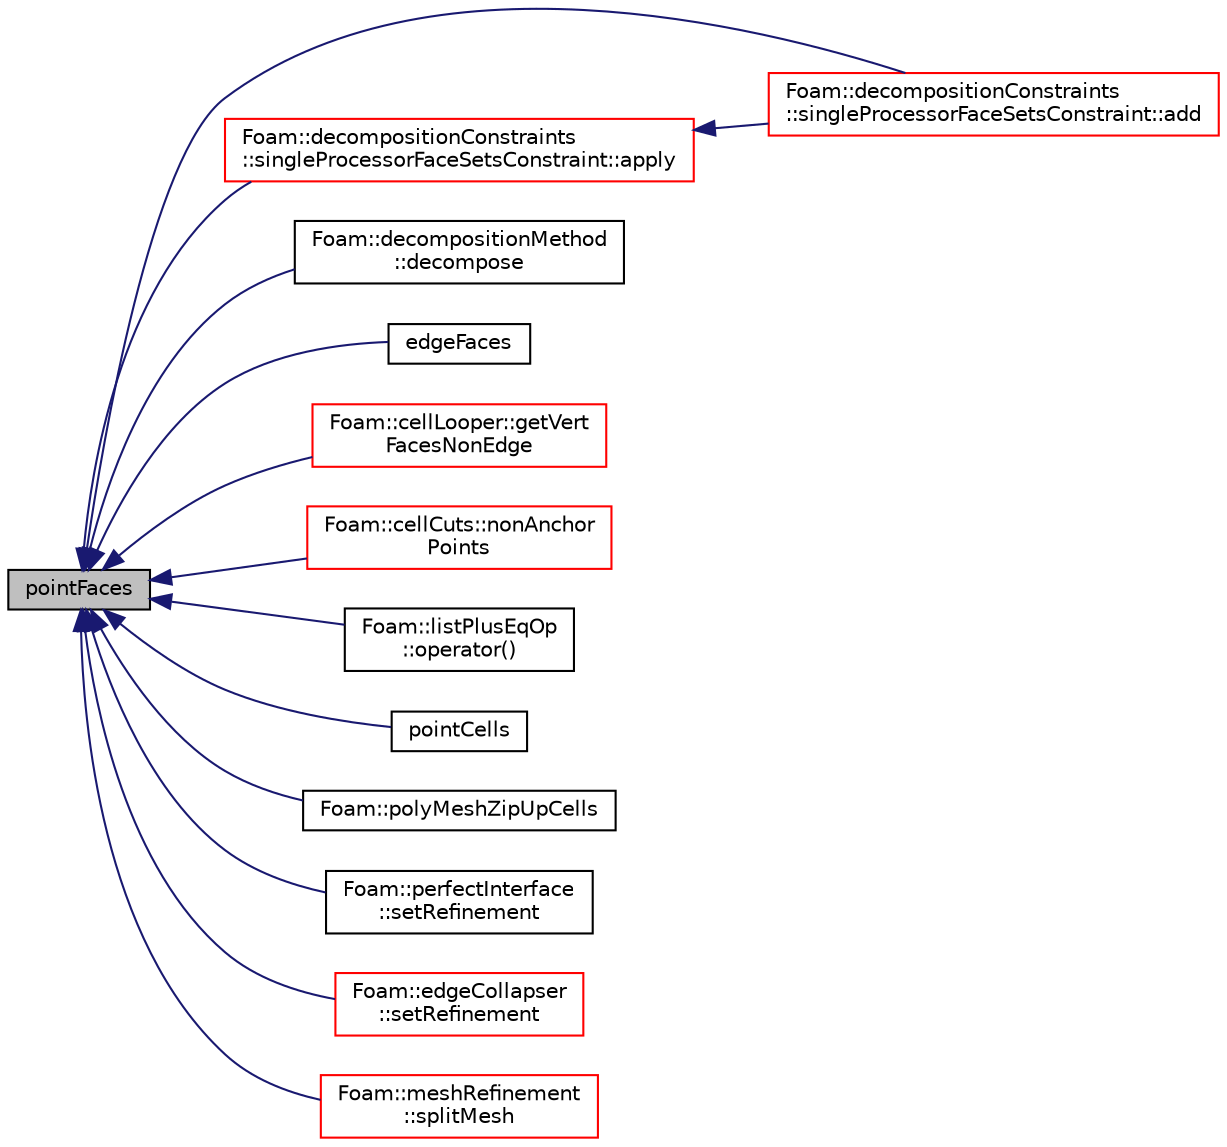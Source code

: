 digraph "pointFaces"
{
  bgcolor="transparent";
  edge [fontname="Helvetica",fontsize="10",labelfontname="Helvetica",labelfontsize="10"];
  node [fontname="Helvetica",fontsize="10",shape=record];
  rankdir="LR";
  Node30359 [label="pointFaces",height=0.2,width=0.4,color="black", fillcolor="grey75", style="filled", fontcolor="black"];
  Node30359 -> Node30360 [dir="back",color="midnightblue",fontsize="10",style="solid",fontname="Helvetica"];
  Node30360 [label="Foam::decompositionConstraints\l::singleProcessorFaceSetsConstraint::add",height=0.2,width=0.4,color="red",URL="$a29945.html#a7eb9dd70c4d20347b6ad9132139e6cd2",tooltip="Add my constraints to list of constraints. "];
  Node30359 -> Node30363 [dir="back",color="midnightblue",fontsize="10",style="solid",fontname="Helvetica"];
  Node30363 [label="Foam::decompositionConstraints\l::singleProcessorFaceSetsConstraint::apply",height=0.2,width=0.4,color="red",URL="$a29945.html#a37f5f686855452b8a05bb30a3eef55fc",tooltip="Apply any additional post-decomposition constraints. "];
  Node30363 -> Node30360 [dir="back",color="midnightblue",fontsize="10",style="solid",fontname="Helvetica"];
  Node30359 -> Node30364 [dir="back",color="midnightblue",fontsize="10",style="solid",fontname="Helvetica"];
  Node30364 [label="Foam::decompositionMethod\l::decompose",height=0.2,width=0.4,color="black",URL="$a29949.html#a9e5348f6d62778dc2721d9646d92c3d2"];
  Node30359 -> Node30365 [dir="back",color="midnightblue",fontsize="10",style="solid",fontname="Helvetica"];
  Node30365 [label="edgeFaces",height=0.2,width=0.4,color="black",URL="$a28685.html#ad873263059fd0b4758b0994795a01f0f",tooltip="edgeFaces using pointFaces, edges, pointEdges "];
  Node30359 -> Node30366 [dir="back",color="midnightblue",fontsize="10",style="solid",fontname="Helvetica"];
  Node30366 [label="Foam::cellLooper::getVert\lFacesNonEdge",height=0.2,width=0.4,color="red",URL="$a22217.html#ad48a4f0cff437552d951a210e548feff",tooltip="Get faces (on cell) connected to vertI which are not using edgeI. "];
  Node30359 -> Node30369 [dir="back",color="midnightblue",fontsize="10",style="solid",fontname="Helvetica"];
  Node30369 [label="Foam::cellCuts::nonAnchor\lPoints",height=0.2,width=0.4,color="red",URL="$a22213.html#a99cdc1288c329f2654ead522706957a6",tooltip="Invert anchor point selection. "];
  Node30359 -> Node30378 [dir="back",color="midnightblue",fontsize="10",style="solid",fontname="Helvetica"];
  Node30378 [label="Foam::listPlusEqOp\l::operator()",height=0.2,width=0.4,color="black",URL="$a25925.html#a2bca5855a51bffee2f0fe2aacc4aba10"];
  Node30359 -> Node30379 [dir="back",color="midnightblue",fontsize="10",style="solid",fontname="Helvetica"];
  Node30379 [label="pointCells",height=0.2,width=0.4,color="black",URL="$a28685.html#ae6985126b1c1cb19bba1c06e5264dd96",tooltip="pointCells using pointFaces "];
  Node30359 -> Node30380 [dir="back",color="midnightblue",fontsize="10",style="solid",fontname="Helvetica"];
  Node30380 [label="Foam::polyMeshZipUpCells",height=0.2,width=0.4,color="black",URL="$a21851.html#ab957fb2d74d8de84991a6246e876ecd2"];
  Node30359 -> Node30381 [dir="back",color="midnightblue",fontsize="10",style="solid",fontname="Helvetica"];
  Node30381 [label="Foam::perfectInterface\l::setRefinement",height=0.2,width=0.4,color="black",URL="$a22333.html#a7253b581bef08b26159ea0e738a8883a",tooltip="Insert the layer addition/removal instructions. "];
  Node30359 -> Node30382 [dir="back",color="midnightblue",fontsize="10",style="solid",fontname="Helvetica"];
  Node30382 [label="Foam::edgeCollapser\l::setRefinement",height=0.2,width=0.4,color="red",URL="$a22401.html#a788f5a11a20efd0f4a6a8ab78be4efeb",tooltip="Play commands into polyTopoChange to create mesh. "];
  Node30359 -> Node30384 [dir="back",color="midnightblue",fontsize="10",style="solid",fontname="Helvetica"];
  Node30384 [label="Foam::meshRefinement\l::splitMesh",height=0.2,width=0.4,color="red",URL="$a25857.html#a08f4ea0b833b94c474aa41d492a55d31",tooltip="Split off (with optional buffer layers) unreachable areas. "];
}
